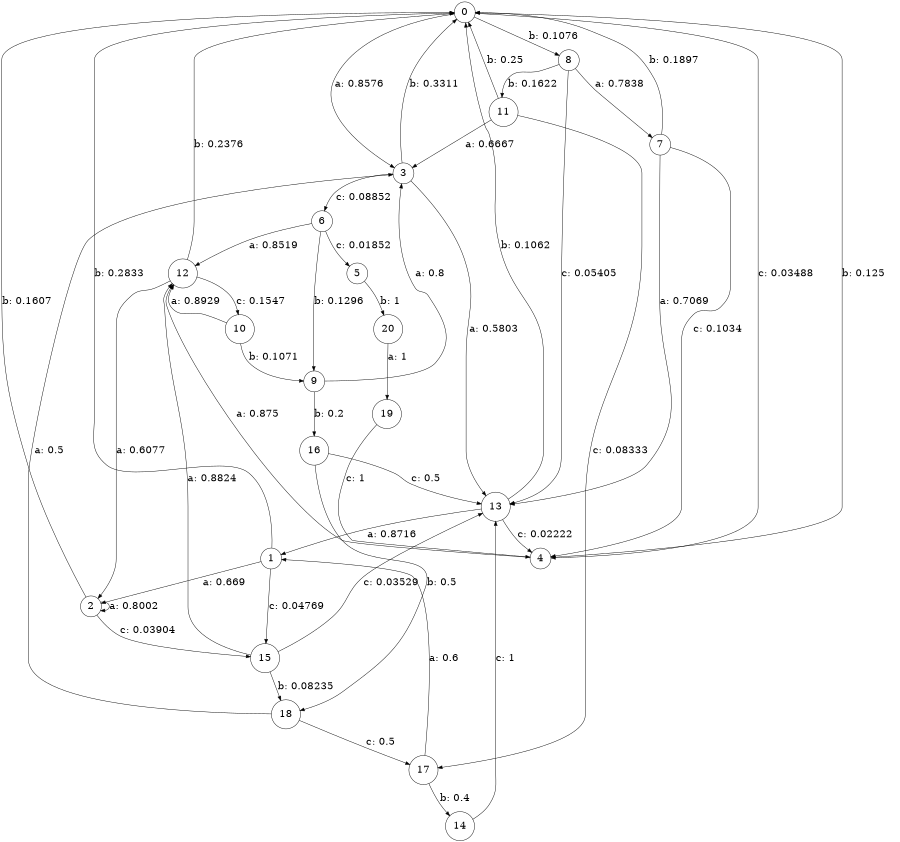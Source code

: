 digraph "d4-400nw-t1-cen-SML" {
size = "6,8.5";
ratio = "fill";
node [shape = circle];
node [fontsize = 24];
edge [fontsize = 24];
0 -> 3 [label = "a: 0.8576   "];
0 -> 8 [label = "b: 0.1076   "];
0 -> 4 [label = "c: 0.03488  "];
1 -> 2 [label = "a: 0.669    "];
1 -> 0 [label = "b: 0.2833   "];
1 -> 15 [label = "c: 0.04769  "];
2 -> 2 [label = "a: 0.8002   "];
2 -> 0 [label = "b: 0.1607   "];
2 -> 15 [label = "c: 0.03904  "];
3 -> 13 [label = "a: 0.5803   "];
3 -> 0 [label = "b: 0.3311   "];
3 -> 6 [label = "c: 0.08852  "];
4 -> 12 [label = "a: 0.875    "];
4 -> 0 [label = "b: 0.125    "];
5 -> 20 [label = "b: 1        "];
6 -> 12 [label = "a: 0.8519   "];
6 -> 9 [label = "b: 0.1296   "];
6 -> 5 [label = "c: 0.01852  "];
7 -> 13 [label = "a: 0.7069   "];
7 -> 0 [label = "b: 0.1897   "];
7 -> 4 [label = "c: 0.1034   "];
8 -> 7 [label = "a: 0.7838   "];
8 -> 11 [label = "b: 0.1622   "];
8 -> 13 [label = "c: 0.05405  "];
9 -> 3 [label = "a: 0.8      "];
9 -> 16 [label = "b: 0.2      "];
10 -> 12 [label = "a: 0.8929   "];
10 -> 9 [label = "b: 0.1071   "];
11 -> 3 [label = "a: 0.6667   "];
11 -> 0 [label = "b: 0.25     "];
11 -> 17 [label = "c: 0.08333  "];
12 -> 2 [label = "a: 0.6077   "];
12 -> 0 [label = "b: 0.2376   "];
12 -> 10 [label = "c: 0.1547   "];
13 -> 1 [label = "a: 0.8716   "];
13 -> 0 [label = "b: 0.1062   "];
13 -> 4 [label = "c: 0.02222  "];
14 -> 13 [label = "c: 1        "];
15 -> 12 [label = "a: 0.8824   "];
15 -> 18 [label = "b: 0.08235  "];
15 -> 13 [label = "c: 0.03529  "];
16 -> 18 [label = "b: 0.5      "];
16 -> 13 [label = "c: 0.5      "];
17 -> 1 [label = "a: 0.6      "];
17 -> 14 [label = "b: 0.4      "];
18 -> 3 [label = "a: 0.5      "];
18 -> 17 [label = "c: 0.5      "];
19 -> 4 [label = "c: 1        "];
20 -> 19 [label = "a: 1        "];
}